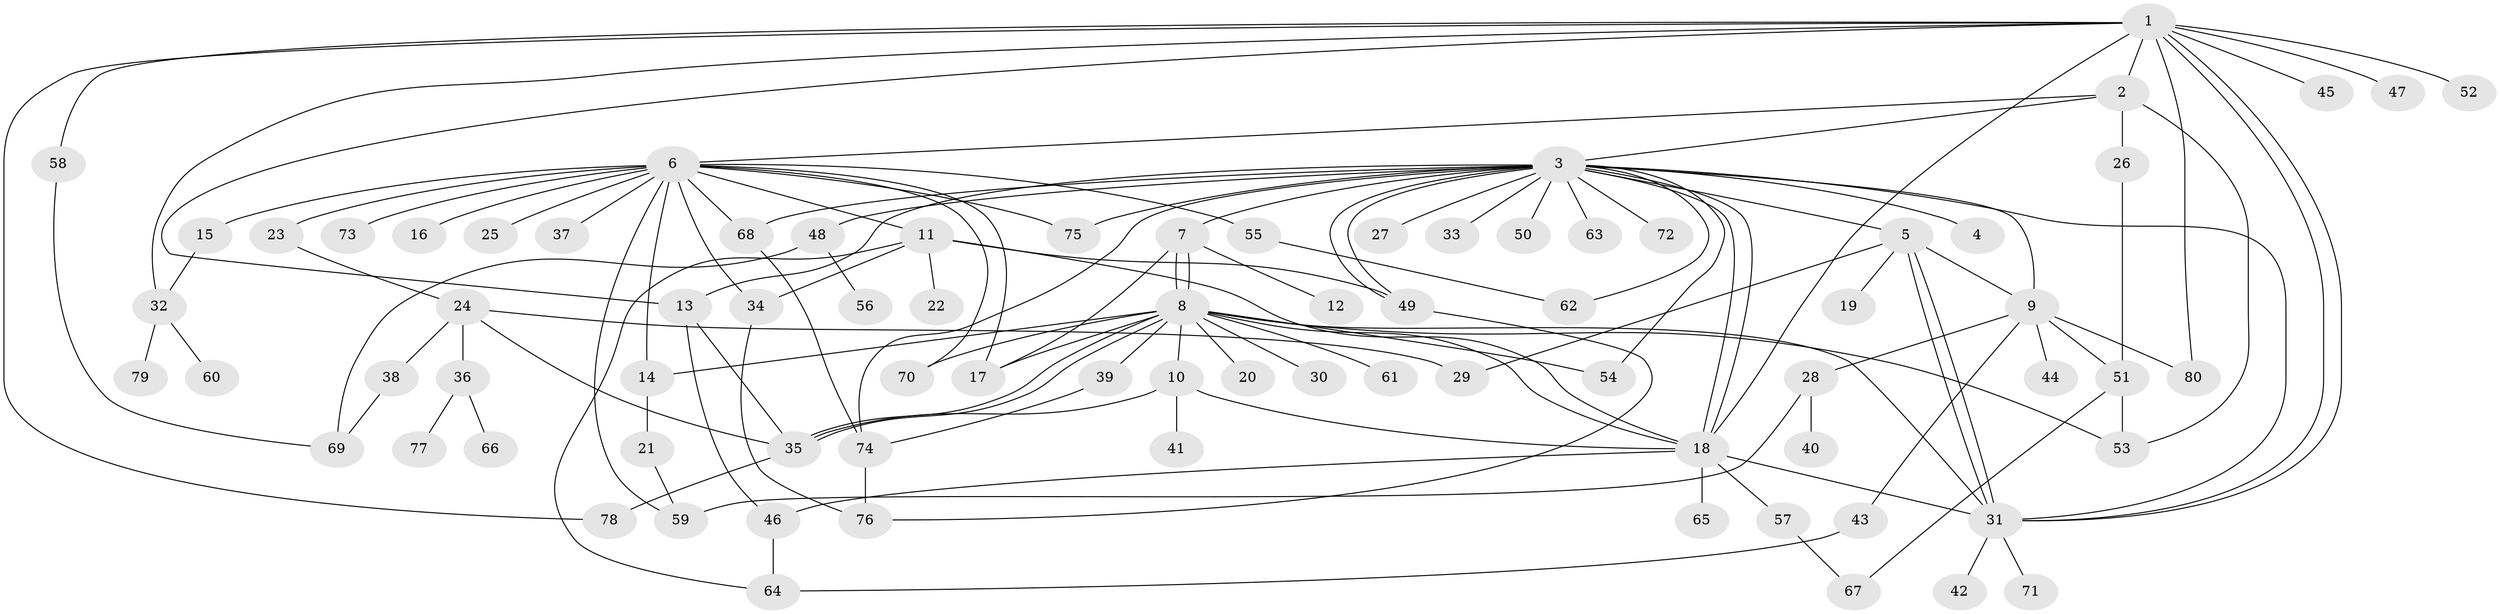 // Generated by graph-tools (version 1.1) at 2025/01/03/09/25 03:01:44]
// undirected, 80 vertices, 127 edges
graph export_dot {
graph [start="1"]
  node [color=gray90,style=filled];
  1;
  2;
  3;
  4;
  5;
  6;
  7;
  8;
  9;
  10;
  11;
  12;
  13;
  14;
  15;
  16;
  17;
  18;
  19;
  20;
  21;
  22;
  23;
  24;
  25;
  26;
  27;
  28;
  29;
  30;
  31;
  32;
  33;
  34;
  35;
  36;
  37;
  38;
  39;
  40;
  41;
  42;
  43;
  44;
  45;
  46;
  47;
  48;
  49;
  50;
  51;
  52;
  53;
  54;
  55;
  56;
  57;
  58;
  59;
  60;
  61;
  62;
  63;
  64;
  65;
  66;
  67;
  68;
  69;
  70;
  71;
  72;
  73;
  74;
  75;
  76;
  77;
  78;
  79;
  80;
  1 -- 2;
  1 -- 13;
  1 -- 18;
  1 -- 31;
  1 -- 31;
  1 -- 32;
  1 -- 45;
  1 -- 47;
  1 -- 52;
  1 -- 58;
  1 -- 78;
  1 -- 80;
  2 -- 3;
  2 -- 6;
  2 -- 26;
  2 -- 53;
  3 -- 4;
  3 -- 5;
  3 -- 7;
  3 -- 9;
  3 -- 13;
  3 -- 18;
  3 -- 18;
  3 -- 27;
  3 -- 31;
  3 -- 33;
  3 -- 48;
  3 -- 49;
  3 -- 49;
  3 -- 50;
  3 -- 54;
  3 -- 62;
  3 -- 63;
  3 -- 68;
  3 -- 72;
  3 -- 74;
  3 -- 75;
  5 -- 9;
  5 -- 19;
  5 -- 29;
  5 -- 31;
  5 -- 31;
  6 -- 11;
  6 -- 14;
  6 -- 15;
  6 -- 16;
  6 -- 17;
  6 -- 23;
  6 -- 25;
  6 -- 34;
  6 -- 37;
  6 -- 55;
  6 -- 59;
  6 -- 68;
  6 -- 70;
  6 -- 73;
  6 -- 75;
  7 -- 8;
  7 -- 8;
  7 -- 12;
  7 -- 17;
  8 -- 10;
  8 -- 14;
  8 -- 17;
  8 -- 18;
  8 -- 20;
  8 -- 30;
  8 -- 31;
  8 -- 35;
  8 -- 35;
  8 -- 39;
  8 -- 53;
  8 -- 54;
  8 -- 61;
  8 -- 70;
  9 -- 28;
  9 -- 43;
  9 -- 44;
  9 -- 51;
  9 -- 80;
  10 -- 18;
  10 -- 35;
  10 -- 41;
  11 -- 18;
  11 -- 22;
  11 -- 34;
  11 -- 49;
  11 -- 64;
  13 -- 35;
  13 -- 46;
  14 -- 21;
  15 -- 32;
  18 -- 31;
  18 -- 46;
  18 -- 57;
  18 -- 65;
  21 -- 59;
  23 -- 24;
  24 -- 29;
  24 -- 35;
  24 -- 36;
  24 -- 38;
  26 -- 51;
  28 -- 40;
  28 -- 59;
  31 -- 42;
  31 -- 71;
  32 -- 60;
  32 -- 79;
  34 -- 76;
  35 -- 78;
  36 -- 66;
  36 -- 77;
  38 -- 69;
  39 -- 74;
  43 -- 64;
  46 -- 64;
  48 -- 56;
  48 -- 69;
  49 -- 76;
  51 -- 53;
  51 -- 67;
  55 -- 62;
  57 -- 67;
  58 -- 69;
  68 -- 74;
  74 -- 76;
}
